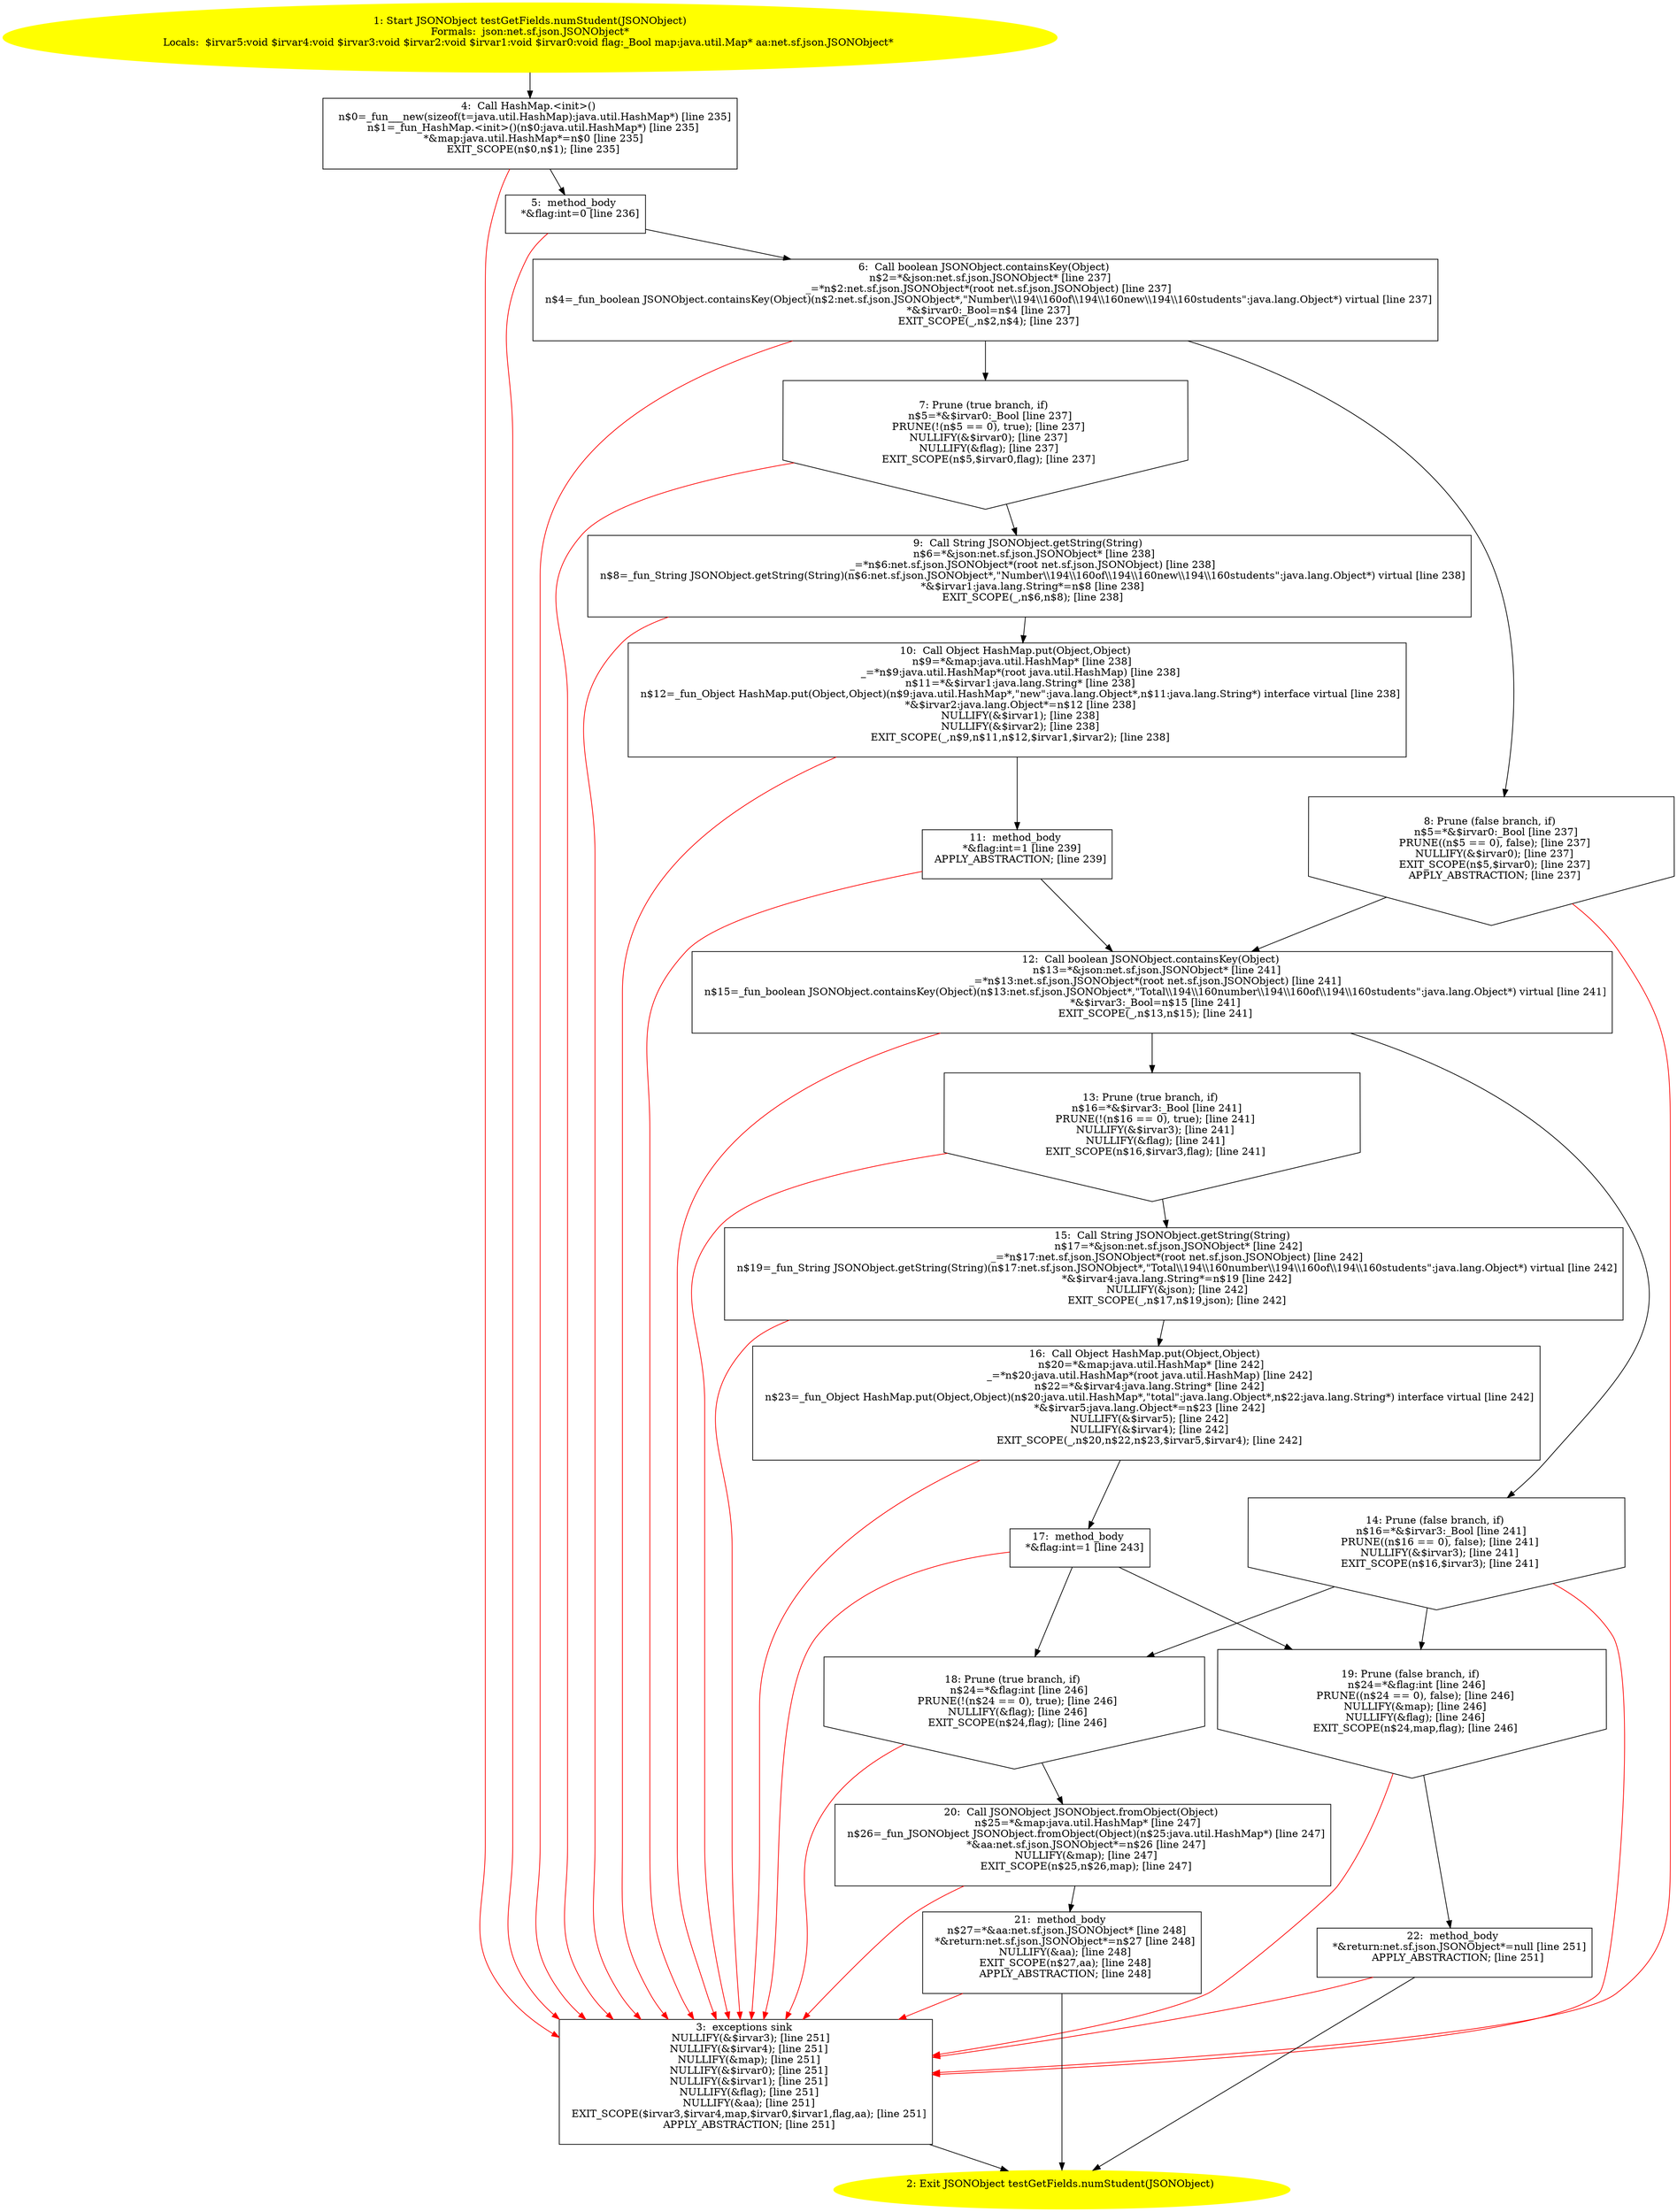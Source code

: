 /* @generated */
digraph cfg {
"com.dulishuo.test.testGetFields.numStudent(net.sf.json.JSONObject):net.sf.json.JSONObject.03a2c71ce4fcbdcd3319ac197853ecbe_1" [label="1: Start JSONObject testGetFields.numStudent(JSONObject)\nFormals:  json:net.sf.json.JSONObject*\nLocals:  $irvar5:void $irvar4:void $irvar3:void $irvar2:void $irvar1:void $irvar0:void flag:_Bool map:java.util.Map* aa:net.sf.json.JSONObject* \n  " color=yellow style=filled]
	

	 "com.dulishuo.test.testGetFields.numStudent(net.sf.json.JSONObject):net.sf.json.JSONObject.03a2c71ce4fcbdcd3319ac197853ecbe_1" -> "com.dulishuo.test.testGetFields.numStudent(net.sf.json.JSONObject):net.sf.json.JSONObject.03a2c71ce4fcbdcd3319ac197853ecbe_4" ;
"com.dulishuo.test.testGetFields.numStudent(net.sf.json.JSONObject):net.sf.json.JSONObject.03a2c71ce4fcbdcd3319ac197853ecbe_2" [label="2: Exit JSONObject testGetFields.numStudent(JSONObject) \n  " color=yellow style=filled]
	

"com.dulishuo.test.testGetFields.numStudent(net.sf.json.JSONObject):net.sf.json.JSONObject.03a2c71ce4fcbdcd3319ac197853ecbe_3" [label="3:  exceptions sink \n   NULLIFY(&$irvar3); [line 251]\n  NULLIFY(&$irvar4); [line 251]\n  NULLIFY(&map); [line 251]\n  NULLIFY(&$irvar0); [line 251]\n  NULLIFY(&$irvar1); [line 251]\n  NULLIFY(&flag); [line 251]\n  NULLIFY(&aa); [line 251]\n  EXIT_SCOPE($irvar3,$irvar4,map,$irvar0,$irvar1,flag,aa); [line 251]\n  APPLY_ABSTRACTION; [line 251]\n " shape="box"]
	

	 "com.dulishuo.test.testGetFields.numStudent(net.sf.json.JSONObject):net.sf.json.JSONObject.03a2c71ce4fcbdcd3319ac197853ecbe_3" -> "com.dulishuo.test.testGetFields.numStudent(net.sf.json.JSONObject):net.sf.json.JSONObject.03a2c71ce4fcbdcd3319ac197853ecbe_2" ;
"com.dulishuo.test.testGetFields.numStudent(net.sf.json.JSONObject):net.sf.json.JSONObject.03a2c71ce4fcbdcd3319ac197853ecbe_4" [label="4:  Call HashMap.<init>() \n   n$0=_fun___new(sizeof(t=java.util.HashMap):java.util.HashMap*) [line 235]\n  n$1=_fun_HashMap.<init>()(n$0:java.util.HashMap*) [line 235]\n  *&map:java.util.HashMap*=n$0 [line 235]\n  EXIT_SCOPE(n$0,n$1); [line 235]\n " shape="box"]
	

	 "com.dulishuo.test.testGetFields.numStudent(net.sf.json.JSONObject):net.sf.json.JSONObject.03a2c71ce4fcbdcd3319ac197853ecbe_4" -> "com.dulishuo.test.testGetFields.numStudent(net.sf.json.JSONObject):net.sf.json.JSONObject.03a2c71ce4fcbdcd3319ac197853ecbe_5" ;
	 "com.dulishuo.test.testGetFields.numStudent(net.sf.json.JSONObject):net.sf.json.JSONObject.03a2c71ce4fcbdcd3319ac197853ecbe_4" -> "com.dulishuo.test.testGetFields.numStudent(net.sf.json.JSONObject):net.sf.json.JSONObject.03a2c71ce4fcbdcd3319ac197853ecbe_3" [color="red" ];
"com.dulishuo.test.testGetFields.numStudent(net.sf.json.JSONObject):net.sf.json.JSONObject.03a2c71ce4fcbdcd3319ac197853ecbe_5" [label="5:  method_body \n   *&flag:int=0 [line 236]\n " shape="box"]
	

	 "com.dulishuo.test.testGetFields.numStudent(net.sf.json.JSONObject):net.sf.json.JSONObject.03a2c71ce4fcbdcd3319ac197853ecbe_5" -> "com.dulishuo.test.testGetFields.numStudent(net.sf.json.JSONObject):net.sf.json.JSONObject.03a2c71ce4fcbdcd3319ac197853ecbe_6" ;
	 "com.dulishuo.test.testGetFields.numStudent(net.sf.json.JSONObject):net.sf.json.JSONObject.03a2c71ce4fcbdcd3319ac197853ecbe_5" -> "com.dulishuo.test.testGetFields.numStudent(net.sf.json.JSONObject):net.sf.json.JSONObject.03a2c71ce4fcbdcd3319ac197853ecbe_3" [color="red" ];
"com.dulishuo.test.testGetFields.numStudent(net.sf.json.JSONObject):net.sf.json.JSONObject.03a2c71ce4fcbdcd3319ac197853ecbe_6" [label="6:  Call boolean JSONObject.containsKey(Object) \n   n$2=*&json:net.sf.json.JSONObject* [line 237]\n  _=*n$2:net.sf.json.JSONObject*(root net.sf.json.JSONObject) [line 237]\n  n$4=_fun_boolean JSONObject.containsKey(Object)(n$2:net.sf.json.JSONObject*,\"Number\\\\194\\\\160of\\\\194\\\\160new\\\\194\\\\160students\":java.lang.Object*) virtual [line 237]\n  *&$irvar0:_Bool=n$4 [line 237]\n  EXIT_SCOPE(_,n$2,n$4); [line 237]\n " shape="box"]
	

	 "com.dulishuo.test.testGetFields.numStudent(net.sf.json.JSONObject):net.sf.json.JSONObject.03a2c71ce4fcbdcd3319ac197853ecbe_6" -> "com.dulishuo.test.testGetFields.numStudent(net.sf.json.JSONObject):net.sf.json.JSONObject.03a2c71ce4fcbdcd3319ac197853ecbe_7" ;
	 "com.dulishuo.test.testGetFields.numStudent(net.sf.json.JSONObject):net.sf.json.JSONObject.03a2c71ce4fcbdcd3319ac197853ecbe_6" -> "com.dulishuo.test.testGetFields.numStudent(net.sf.json.JSONObject):net.sf.json.JSONObject.03a2c71ce4fcbdcd3319ac197853ecbe_8" ;
	 "com.dulishuo.test.testGetFields.numStudent(net.sf.json.JSONObject):net.sf.json.JSONObject.03a2c71ce4fcbdcd3319ac197853ecbe_6" -> "com.dulishuo.test.testGetFields.numStudent(net.sf.json.JSONObject):net.sf.json.JSONObject.03a2c71ce4fcbdcd3319ac197853ecbe_3" [color="red" ];
"com.dulishuo.test.testGetFields.numStudent(net.sf.json.JSONObject):net.sf.json.JSONObject.03a2c71ce4fcbdcd3319ac197853ecbe_7" [label="7: Prune (true branch, if) \n   n$5=*&$irvar0:_Bool [line 237]\n  PRUNE(!(n$5 == 0), true); [line 237]\n  NULLIFY(&$irvar0); [line 237]\n  NULLIFY(&flag); [line 237]\n  EXIT_SCOPE(n$5,$irvar0,flag); [line 237]\n " shape="invhouse"]
	

	 "com.dulishuo.test.testGetFields.numStudent(net.sf.json.JSONObject):net.sf.json.JSONObject.03a2c71ce4fcbdcd3319ac197853ecbe_7" -> "com.dulishuo.test.testGetFields.numStudent(net.sf.json.JSONObject):net.sf.json.JSONObject.03a2c71ce4fcbdcd3319ac197853ecbe_9" ;
	 "com.dulishuo.test.testGetFields.numStudent(net.sf.json.JSONObject):net.sf.json.JSONObject.03a2c71ce4fcbdcd3319ac197853ecbe_7" -> "com.dulishuo.test.testGetFields.numStudent(net.sf.json.JSONObject):net.sf.json.JSONObject.03a2c71ce4fcbdcd3319ac197853ecbe_3" [color="red" ];
"com.dulishuo.test.testGetFields.numStudent(net.sf.json.JSONObject):net.sf.json.JSONObject.03a2c71ce4fcbdcd3319ac197853ecbe_8" [label="8: Prune (false branch, if) \n   n$5=*&$irvar0:_Bool [line 237]\n  PRUNE((n$5 == 0), false); [line 237]\n  NULLIFY(&$irvar0); [line 237]\n  EXIT_SCOPE(n$5,$irvar0); [line 237]\n  APPLY_ABSTRACTION; [line 237]\n " shape="invhouse"]
	

	 "com.dulishuo.test.testGetFields.numStudent(net.sf.json.JSONObject):net.sf.json.JSONObject.03a2c71ce4fcbdcd3319ac197853ecbe_8" -> "com.dulishuo.test.testGetFields.numStudent(net.sf.json.JSONObject):net.sf.json.JSONObject.03a2c71ce4fcbdcd3319ac197853ecbe_12" ;
	 "com.dulishuo.test.testGetFields.numStudent(net.sf.json.JSONObject):net.sf.json.JSONObject.03a2c71ce4fcbdcd3319ac197853ecbe_8" -> "com.dulishuo.test.testGetFields.numStudent(net.sf.json.JSONObject):net.sf.json.JSONObject.03a2c71ce4fcbdcd3319ac197853ecbe_3" [color="red" ];
"com.dulishuo.test.testGetFields.numStudent(net.sf.json.JSONObject):net.sf.json.JSONObject.03a2c71ce4fcbdcd3319ac197853ecbe_9" [label="9:  Call String JSONObject.getString(String) \n   n$6=*&json:net.sf.json.JSONObject* [line 238]\n  _=*n$6:net.sf.json.JSONObject*(root net.sf.json.JSONObject) [line 238]\n  n$8=_fun_String JSONObject.getString(String)(n$6:net.sf.json.JSONObject*,\"Number\\\\194\\\\160of\\\\194\\\\160new\\\\194\\\\160students\":java.lang.Object*) virtual [line 238]\n  *&$irvar1:java.lang.String*=n$8 [line 238]\n  EXIT_SCOPE(_,n$6,n$8); [line 238]\n " shape="box"]
	

	 "com.dulishuo.test.testGetFields.numStudent(net.sf.json.JSONObject):net.sf.json.JSONObject.03a2c71ce4fcbdcd3319ac197853ecbe_9" -> "com.dulishuo.test.testGetFields.numStudent(net.sf.json.JSONObject):net.sf.json.JSONObject.03a2c71ce4fcbdcd3319ac197853ecbe_10" ;
	 "com.dulishuo.test.testGetFields.numStudent(net.sf.json.JSONObject):net.sf.json.JSONObject.03a2c71ce4fcbdcd3319ac197853ecbe_9" -> "com.dulishuo.test.testGetFields.numStudent(net.sf.json.JSONObject):net.sf.json.JSONObject.03a2c71ce4fcbdcd3319ac197853ecbe_3" [color="red" ];
"com.dulishuo.test.testGetFields.numStudent(net.sf.json.JSONObject):net.sf.json.JSONObject.03a2c71ce4fcbdcd3319ac197853ecbe_10" [label="10:  Call Object HashMap.put(Object,Object) \n   n$9=*&map:java.util.HashMap* [line 238]\n  _=*n$9:java.util.HashMap*(root java.util.HashMap) [line 238]\n  n$11=*&$irvar1:java.lang.String* [line 238]\n  n$12=_fun_Object HashMap.put(Object,Object)(n$9:java.util.HashMap*,\"new\":java.lang.Object*,n$11:java.lang.String*) interface virtual [line 238]\n  *&$irvar2:java.lang.Object*=n$12 [line 238]\n  NULLIFY(&$irvar1); [line 238]\n  NULLIFY(&$irvar2); [line 238]\n  EXIT_SCOPE(_,n$9,n$11,n$12,$irvar1,$irvar2); [line 238]\n " shape="box"]
	

	 "com.dulishuo.test.testGetFields.numStudent(net.sf.json.JSONObject):net.sf.json.JSONObject.03a2c71ce4fcbdcd3319ac197853ecbe_10" -> "com.dulishuo.test.testGetFields.numStudent(net.sf.json.JSONObject):net.sf.json.JSONObject.03a2c71ce4fcbdcd3319ac197853ecbe_11" ;
	 "com.dulishuo.test.testGetFields.numStudent(net.sf.json.JSONObject):net.sf.json.JSONObject.03a2c71ce4fcbdcd3319ac197853ecbe_10" -> "com.dulishuo.test.testGetFields.numStudent(net.sf.json.JSONObject):net.sf.json.JSONObject.03a2c71ce4fcbdcd3319ac197853ecbe_3" [color="red" ];
"com.dulishuo.test.testGetFields.numStudent(net.sf.json.JSONObject):net.sf.json.JSONObject.03a2c71ce4fcbdcd3319ac197853ecbe_11" [label="11:  method_body \n   *&flag:int=1 [line 239]\n  APPLY_ABSTRACTION; [line 239]\n " shape="box"]
	

	 "com.dulishuo.test.testGetFields.numStudent(net.sf.json.JSONObject):net.sf.json.JSONObject.03a2c71ce4fcbdcd3319ac197853ecbe_11" -> "com.dulishuo.test.testGetFields.numStudent(net.sf.json.JSONObject):net.sf.json.JSONObject.03a2c71ce4fcbdcd3319ac197853ecbe_12" ;
	 "com.dulishuo.test.testGetFields.numStudent(net.sf.json.JSONObject):net.sf.json.JSONObject.03a2c71ce4fcbdcd3319ac197853ecbe_11" -> "com.dulishuo.test.testGetFields.numStudent(net.sf.json.JSONObject):net.sf.json.JSONObject.03a2c71ce4fcbdcd3319ac197853ecbe_3" [color="red" ];
"com.dulishuo.test.testGetFields.numStudent(net.sf.json.JSONObject):net.sf.json.JSONObject.03a2c71ce4fcbdcd3319ac197853ecbe_12" [label="12:  Call boolean JSONObject.containsKey(Object) \n   n$13=*&json:net.sf.json.JSONObject* [line 241]\n  _=*n$13:net.sf.json.JSONObject*(root net.sf.json.JSONObject) [line 241]\n  n$15=_fun_boolean JSONObject.containsKey(Object)(n$13:net.sf.json.JSONObject*,\"Total\\\\194\\\\160number\\\\194\\\\160of\\\\194\\\\160students\":java.lang.Object*) virtual [line 241]\n  *&$irvar3:_Bool=n$15 [line 241]\n  EXIT_SCOPE(_,n$13,n$15); [line 241]\n " shape="box"]
	

	 "com.dulishuo.test.testGetFields.numStudent(net.sf.json.JSONObject):net.sf.json.JSONObject.03a2c71ce4fcbdcd3319ac197853ecbe_12" -> "com.dulishuo.test.testGetFields.numStudent(net.sf.json.JSONObject):net.sf.json.JSONObject.03a2c71ce4fcbdcd3319ac197853ecbe_13" ;
	 "com.dulishuo.test.testGetFields.numStudent(net.sf.json.JSONObject):net.sf.json.JSONObject.03a2c71ce4fcbdcd3319ac197853ecbe_12" -> "com.dulishuo.test.testGetFields.numStudent(net.sf.json.JSONObject):net.sf.json.JSONObject.03a2c71ce4fcbdcd3319ac197853ecbe_14" ;
	 "com.dulishuo.test.testGetFields.numStudent(net.sf.json.JSONObject):net.sf.json.JSONObject.03a2c71ce4fcbdcd3319ac197853ecbe_12" -> "com.dulishuo.test.testGetFields.numStudent(net.sf.json.JSONObject):net.sf.json.JSONObject.03a2c71ce4fcbdcd3319ac197853ecbe_3" [color="red" ];
"com.dulishuo.test.testGetFields.numStudent(net.sf.json.JSONObject):net.sf.json.JSONObject.03a2c71ce4fcbdcd3319ac197853ecbe_13" [label="13: Prune (true branch, if) \n   n$16=*&$irvar3:_Bool [line 241]\n  PRUNE(!(n$16 == 0), true); [line 241]\n  NULLIFY(&$irvar3); [line 241]\n  NULLIFY(&flag); [line 241]\n  EXIT_SCOPE(n$16,$irvar3,flag); [line 241]\n " shape="invhouse"]
	

	 "com.dulishuo.test.testGetFields.numStudent(net.sf.json.JSONObject):net.sf.json.JSONObject.03a2c71ce4fcbdcd3319ac197853ecbe_13" -> "com.dulishuo.test.testGetFields.numStudent(net.sf.json.JSONObject):net.sf.json.JSONObject.03a2c71ce4fcbdcd3319ac197853ecbe_15" ;
	 "com.dulishuo.test.testGetFields.numStudent(net.sf.json.JSONObject):net.sf.json.JSONObject.03a2c71ce4fcbdcd3319ac197853ecbe_13" -> "com.dulishuo.test.testGetFields.numStudent(net.sf.json.JSONObject):net.sf.json.JSONObject.03a2c71ce4fcbdcd3319ac197853ecbe_3" [color="red" ];
"com.dulishuo.test.testGetFields.numStudent(net.sf.json.JSONObject):net.sf.json.JSONObject.03a2c71ce4fcbdcd3319ac197853ecbe_14" [label="14: Prune (false branch, if) \n   n$16=*&$irvar3:_Bool [line 241]\n  PRUNE((n$16 == 0), false); [line 241]\n  NULLIFY(&$irvar3); [line 241]\n  EXIT_SCOPE(n$16,$irvar3); [line 241]\n " shape="invhouse"]
	

	 "com.dulishuo.test.testGetFields.numStudent(net.sf.json.JSONObject):net.sf.json.JSONObject.03a2c71ce4fcbdcd3319ac197853ecbe_14" -> "com.dulishuo.test.testGetFields.numStudent(net.sf.json.JSONObject):net.sf.json.JSONObject.03a2c71ce4fcbdcd3319ac197853ecbe_18" ;
	 "com.dulishuo.test.testGetFields.numStudent(net.sf.json.JSONObject):net.sf.json.JSONObject.03a2c71ce4fcbdcd3319ac197853ecbe_14" -> "com.dulishuo.test.testGetFields.numStudent(net.sf.json.JSONObject):net.sf.json.JSONObject.03a2c71ce4fcbdcd3319ac197853ecbe_19" ;
	 "com.dulishuo.test.testGetFields.numStudent(net.sf.json.JSONObject):net.sf.json.JSONObject.03a2c71ce4fcbdcd3319ac197853ecbe_14" -> "com.dulishuo.test.testGetFields.numStudent(net.sf.json.JSONObject):net.sf.json.JSONObject.03a2c71ce4fcbdcd3319ac197853ecbe_3" [color="red" ];
"com.dulishuo.test.testGetFields.numStudent(net.sf.json.JSONObject):net.sf.json.JSONObject.03a2c71ce4fcbdcd3319ac197853ecbe_15" [label="15:  Call String JSONObject.getString(String) \n   n$17=*&json:net.sf.json.JSONObject* [line 242]\n  _=*n$17:net.sf.json.JSONObject*(root net.sf.json.JSONObject) [line 242]\n  n$19=_fun_String JSONObject.getString(String)(n$17:net.sf.json.JSONObject*,\"Total\\\\194\\\\160number\\\\194\\\\160of\\\\194\\\\160students\":java.lang.Object*) virtual [line 242]\n  *&$irvar4:java.lang.String*=n$19 [line 242]\n  NULLIFY(&json); [line 242]\n  EXIT_SCOPE(_,n$17,n$19,json); [line 242]\n " shape="box"]
	

	 "com.dulishuo.test.testGetFields.numStudent(net.sf.json.JSONObject):net.sf.json.JSONObject.03a2c71ce4fcbdcd3319ac197853ecbe_15" -> "com.dulishuo.test.testGetFields.numStudent(net.sf.json.JSONObject):net.sf.json.JSONObject.03a2c71ce4fcbdcd3319ac197853ecbe_16" ;
	 "com.dulishuo.test.testGetFields.numStudent(net.sf.json.JSONObject):net.sf.json.JSONObject.03a2c71ce4fcbdcd3319ac197853ecbe_15" -> "com.dulishuo.test.testGetFields.numStudent(net.sf.json.JSONObject):net.sf.json.JSONObject.03a2c71ce4fcbdcd3319ac197853ecbe_3" [color="red" ];
"com.dulishuo.test.testGetFields.numStudent(net.sf.json.JSONObject):net.sf.json.JSONObject.03a2c71ce4fcbdcd3319ac197853ecbe_16" [label="16:  Call Object HashMap.put(Object,Object) \n   n$20=*&map:java.util.HashMap* [line 242]\n  _=*n$20:java.util.HashMap*(root java.util.HashMap) [line 242]\n  n$22=*&$irvar4:java.lang.String* [line 242]\n  n$23=_fun_Object HashMap.put(Object,Object)(n$20:java.util.HashMap*,\"total\":java.lang.Object*,n$22:java.lang.String*) interface virtual [line 242]\n  *&$irvar5:java.lang.Object*=n$23 [line 242]\n  NULLIFY(&$irvar5); [line 242]\n  NULLIFY(&$irvar4); [line 242]\n  EXIT_SCOPE(_,n$20,n$22,n$23,$irvar5,$irvar4); [line 242]\n " shape="box"]
	

	 "com.dulishuo.test.testGetFields.numStudent(net.sf.json.JSONObject):net.sf.json.JSONObject.03a2c71ce4fcbdcd3319ac197853ecbe_16" -> "com.dulishuo.test.testGetFields.numStudent(net.sf.json.JSONObject):net.sf.json.JSONObject.03a2c71ce4fcbdcd3319ac197853ecbe_17" ;
	 "com.dulishuo.test.testGetFields.numStudent(net.sf.json.JSONObject):net.sf.json.JSONObject.03a2c71ce4fcbdcd3319ac197853ecbe_16" -> "com.dulishuo.test.testGetFields.numStudent(net.sf.json.JSONObject):net.sf.json.JSONObject.03a2c71ce4fcbdcd3319ac197853ecbe_3" [color="red" ];
"com.dulishuo.test.testGetFields.numStudent(net.sf.json.JSONObject):net.sf.json.JSONObject.03a2c71ce4fcbdcd3319ac197853ecbe_17" [label="17:  method_body \n   *&flag:int=1 [line 243]\n " shape="box"]
	

	 "com.dulishuo.test.testGetFields.numStudent(net.sf.json.JSONObject):net.sf.json.JSONObject.03a2c71ce4fcbdcd3319ac197853ecbe_17" -> "com.dulishuo.test.testGetFields.numStudent(net.sf.json.JSONObject):net.sf.json.JSONObject.03a2c71ce4fcbdcd3319ac197853ecbe_18" ;
	 "com.dulishuo.test.testGetFields.numStudent(net.sf.json.JSONObject):net.sf.json.JSONObject.03a2c71ce4fcbdcd3319ac197853ecbe_17" -> "com.dulishuo.test.testGetFields.numStudent(net.sf.json.JSONObject):net.sf.json.JSONObject.03a2c71ce4fcbdcd3319ac197853ecbe_19" ;
	 "com.dulishuo.test.testGetFields.numStudent(net.sf.json.JSONObject):net.sf.json.JSONObject.03a2c71ce4fcbdcd3319ac197853ecbe_17" -> "com.dulishuo.test.testGetFields.numStudent(net.sf.json.JSONObject):net.sf.json.JSONObject.03a2c71ce4fcbdcd3319ac197853ecbe_3" [color="red" ];
"com.dulishuo.test.testGetFields.numStudent(net.sf.json.JSONObject):net.sf.json.JSONObject.03a2c71ce4fcbdcd3319ac197853ecbe_18" [label="18: Prune (true branch, if) \n   n$24=*&flag:int [line 246]\n  PRUNE(!(n$24 == 0), true); [line 246]\n  NULLIFY(&flag); [line 246]\n  EXIT_SCOPE(n$24,flag); [line 246]\n " shape="invhouse"]
	

	 "com.dulishuo.test.testGetFields.numStudent(net.sf.json.JSONObject):net.sf.json.JSONObject.03a2c71ce4fcbdcd3319ac197853ecbe_18" -> "com.dulishuo.test.testGetFields.numStudent(net.sf.json.JSONObject):net.sf.json.JSONObject.03a2c71ce4fcbdcd3319ac197853ecbe_20" ;
	 "com.dulishuo.test.testGetFields.numStudent(net.sf.json.JSONObject):net.sf.json.JSONObject.03a2c71ce4fcbdcd3319ac197853ecbe_18" -> "com.dulishuo.test.testGetFields.numStudent(net.sf.json.JSONObject):net.sf.json.JSONObject.03a2c71ce4fcbdcd3319ac197853ecbe_3" [color="red" ];
"com.dulishuo.test.testGetFields.numStudent(net.sf.json.JSONObject):net.sf.json.JSONObject.03a2c71ce4fcbdcd3319ac197853ecbe_19" [label="19: Prune (false branch, if) \n   n$24=*&flag:int [line 246]\n  PRUNE((n$24 == 0), false); [line 246]\n  NULLIFY(&map); [line 246]\n  NULLIFY(&flag); [line 246]\n  EXIT_SCOPE(n$24,map,flag); [line 246]\n " shape="invhouse"]
	

	 "com.dulishuo.test.testGetFields.numStudent(net.sf.json.JSONObject):net.sf.json.JSONObject.03a2c71ce4fcbdcd3319ac197853ecbe_19" -> "com.dulishuo.test.testGetFields.numStudent(net.sf.json.JSONObject):net.sf.json.JSONObject.03a2c71ce4fcbdcd3319ac197853ecbe_22" ;
	 "com.dulishuo.test.testGetFields.numStudent(net.sf.json.JSONObject):net.sf.json.JSONObject.03a2c71ce4fcbdcd3319ac197853ecbe_19" -> "com.dulishuo.test.testGetFields.numStudent(net.sf.json.JSONObject):net.sf.json.JSONObject.03a2c71ce4fcbdcd3319ac197853ecbe_3" [color="red" ];
"com.dulishuo.test.testGetFields.numStudent(net.sf.json.JSONObject):net.sf.json.JSONObject.03a2c71ce4fcbdcd3319ac197853ecbe_20" [label="20:  Call JSONObject JSONObject.fromObject(Object) \n   n$25=*&map:java.util.HashMap* [line 247]\n  n$26=_fun_JSONObject JSONObject.fromObject(Object)(n$25:java.util.HashMap*) [line 247]\n  *&aa:net.sf.json.JSONObject*=n$26 [line 247]\n  NULLIFY(&map); [line 247]\n  EXIT_SCOPE(n$25,n$26,map); [line 247]\n " shape="box"]
	

	 "com.dulishuo.test.testGetFields.numStudent(net.sf.json.JSONObject):net.sf.json.JSONObject.03a2c71ce4fcbdcd3319ac197853ecbe_20" -> "com.dulishuo.test.testGetFields.numStudent(net.sf.json.JSONObject):net.sf.json.JSONObject.03a2c71ce4fcbdcd3319ac197853ecbe_21" ;
	 "com.dulishuo.test.testGetFields.numStudent(net.sf.json.JSONObject):net.sf.json.JSONObject.03a2c71ce4fcbdcd3319ac197853ecbe_20" -> "com.dulishuo.test.testGetFields.numStudent(net.sf.json.JSONObject):net.sf.json.JSONObject.03a2c71ce4fcbdcd3319ac197853ecbe_3" [color="red" ];
"com.dulishuo.test.testGetFields.numStudent(net.sf.json.JSONObject):net.sf.json.JSONObject.03a2c71ce4fcbdcd3319ac197853ecbe_21" [label="21:  method_body \n   n$27=*&aa:net.sf.json.JSONObject* [line 248]\n  *&return:net.sf.json.JSONObject*=n$27 [line 248]\n  NULLIFY(&aa); [line 248]\n  EXIT_SCOPE(n$27,aa); [line 248]\n  APPLY_ABSTRACTION; [line 248]\n " shape="box"]
	

	 "com.dulishuo.test.testGetFields.numStudent(net.sf.json.JSONObject):net.sf.json.JSONObject.03a2c71ce4fcbdcd3319ac197853ecbe_21" -> "com.dulishuo.test.testGetFields.numStudent(net.sf.json.JSONObject):net.sf.json.JSONObject.03a2c71ce4fcbdcd3319ac197853ecbe_2" ;
	 "com.dulishuo.test.testGetFields.numStudent(net.sf.json.JSONObject):net.sf.json.JSONObject.03a2c71ce4fcbdcd3319ac197853ecbe_21" -> "com.dulishuo.test.testGetFields.numStudent(net.sf.json.JSONObject):net.sf.json.JSONObject.03a2c71ce4fcbdcd3319ac197853ecbe_3" [color="red" ];
"com.dulishuo.test.testGetFields.numStudent(net.sf.json.JSONObject):net.sf.json.JSONObject.03a2c71ce4fcbdcd3319ac197853ecbe_22" [label="22:  method_body \n   *&return:net.sf.json.JSONObject*=null [line 251]\n  APPLY_ABSTRACTION; [line 251]\n " shape="box"]
	

	 "com.dulishuo.test.testGetFields.numStudent(net.sf.json.JSONObject):net.sf.json.JSONObject.03a2c71ce4fcbdcd3319ac197853ecbe_22" -> "com.dulishuo.test.testGetFields.numStudent(net.sf.json.JSONObject):net.sf.json.JSONObject.03a2c71ce4fcbdcd3319ac197853ecbe_2" ;
	 "com.dulishuo.test.testGetFields.numStudent(net.sf.json.JSONObject):net.sf.json.JSONObject.03a2c71ce4fcbdcd3319ac197853ecbe_22" -> "com.dulishuo.test.testGetFields.numStudent(net.sf.json.JSONObject):net.sf.json.JSONObject.03a2c71ce4fcbdcd3319ac197853ecbe_3" [color="red" ];
}
